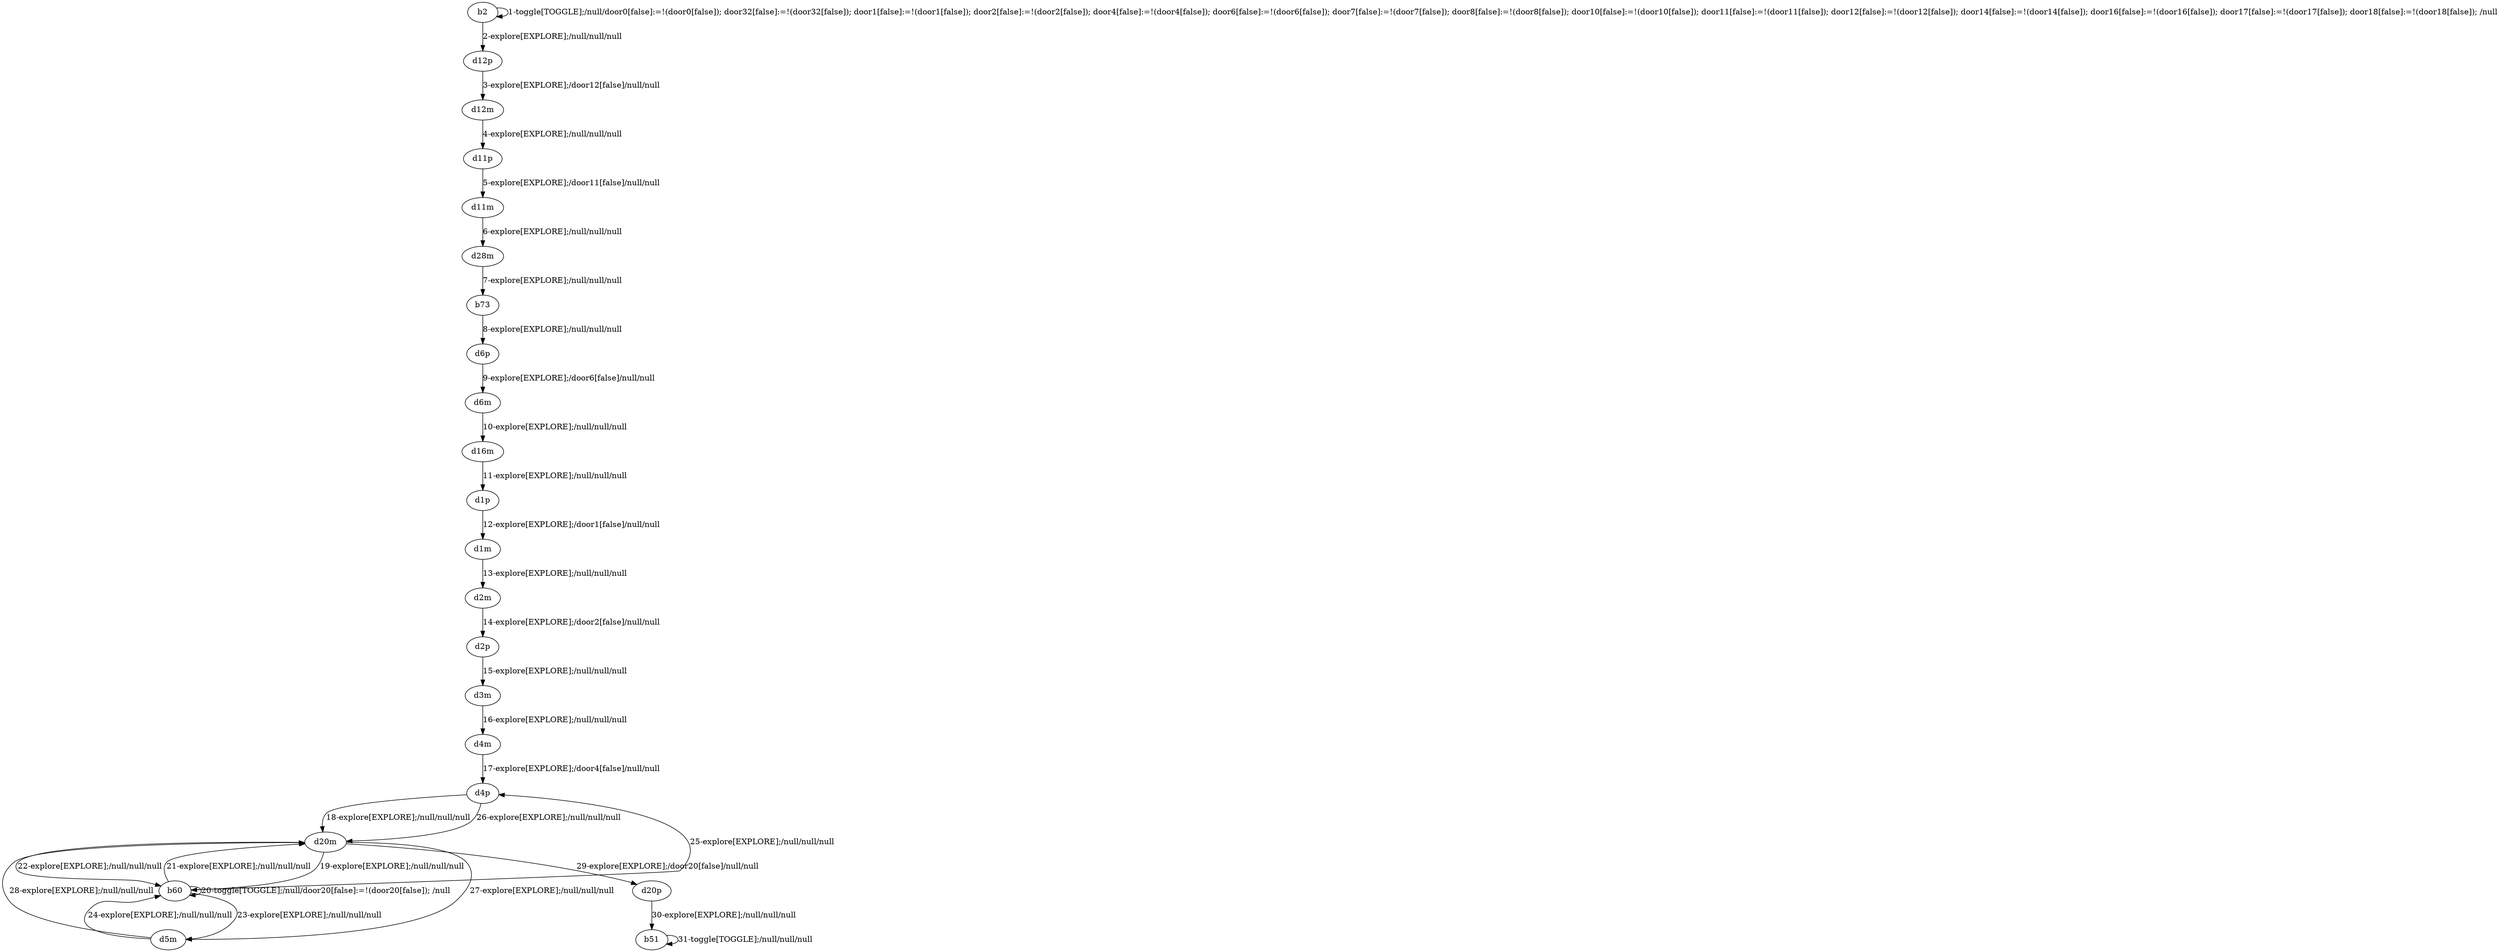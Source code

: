 # Total number of goals covered by this test: 1
# b51 --> b51

digraph g {
"b2" -> "b2" [label = "1-toggle[TOGGLE];/null/door0[false]:=!(door0[false]); door32[false]:=!(door32[false]); door1[false]:=!(door1[false]); door2[false]:=!(door2[false]); door4[false]:=!(door4[false]); door6[false]:=!(door6[false]); door7[false]:=!(door7[false]); door8[false]:=!(door8[false]); door10[false]:=!(door10[false]); door11[false]:=!(door11[false]); door12[false]:=!(door12[false]); door14[false]:=!(door14[false]); door16[false]:=!(door16[false]); door17[false]:=!(door17[false]); door18[false]:=!(door18[false]); /null"];
"b2" -> "d12p" [label = "2-explore[EXPLORE];/null/null/null"];
"d12p" -> "d12m" [label = "3-explore[EXPLORE];/door12[false]/null/null"];
"d12m" -> "d11p" [label = "4-explore[EXPLORE];/null/null/null"];
"d11p" -> "d11m" [label = "5-explore[EXPLORE];/door11[false]/null/null"];
"d11m" -> "d28m" [label = "6-explore[EXPLORE];/null/null/null"];
"d28m" -> "b73" [label = "7-explore[EXPLORE];/null/null/null"];
"b73" -> "d6p" [label = "8-explore[EXPLORE];/null/null/null"];
"d6p" -> "d6m" [label = "9-explore[EXPLORE];/door6[false]/null/null"];
"d6m" -> "d16m" [label = "10-explore[EXPLORE];/null/null/null"];
"d16m" -> "d1p" [label = "11-explore[EXPLORE];/null/null/null"];
"d1p" -> "d1m" [label = "12-explore[EXPLORE];/door1[false]/null/null"];
"d1m" -> "d2m" [label = "13-explore[EXPLORE];/null/null/null"];
"d2m" -> "d2p" [label = "14-explore[EXPLORE];/door2[false]/null/null"];
"d2p" -> "d3m" [label = "15-explore[EXPLORE];/null/null/null"];
"d3m" -> "d4m" [label = "16-explore[EXPLORE];/null/null/null"];
"d4m" -> "d4p" [label = "17-explore[EXPLORE];/door4[false]/null/null"];
"d4p" -> "d20m" [label = "18-explore[EXPLORE];/null/null/null"];
"d20m" -> "b60" [label = "19-explore[EXPLORE];/null/null/null"];
"b60" -> "b60" [label = "20-toggle[TOGGLE];/null/door20[false]:=!(door20[false]); /null"];
"b60" -> "d20m" [label = "21-explore[EXPLORE];/null/null/null"];
"d20m" -> "b60" [label = "22-explore[EXPLORE];/null/null/null"];
"b60" -> "d5m" [label = "23-explore[EXPLORE];/null/null/null"];
"d5m" -> "b60" [label = "24-explore[EXPLORE];/null/null/null"];
"b60" -> "d4p" [label = "25-explore[EXPLORE];/null/null/null"];
"d4p" -> "d20m" [label = "26-explore[EXPLORE];/null/null/null"];
"d20m" -> "d5m" [label = "27-explore[EXPLORE];/null/null/null"];
"d5m" -> "d20m" [label = "28-explore[EXPLORE];/null/null/null"];
"d20m" -> "d20p" [label = "29-explore[EXPLORE];/door20[false]/null/null"];
"d20p" -> "b51" [label = "30-explore[EXPLORE];/null/null/null"];
"b51" -> "b51" [label = "31-toggle[TOGGLE];/null/null/null"];
}